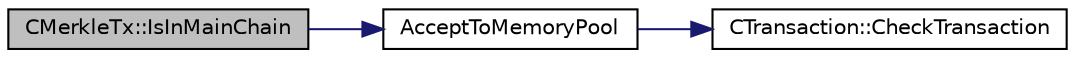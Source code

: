digraph "CMerkleTx::IsInMainChain"
{
  edge [fontname="Helvetica",fontsize="10",labelfontname="Helvetica",labelfontsize="10"];
  node [fontname="Helvetica",fontsize="10",shape=record];
  rankdir="LR";
  Node163 [label="CMerkleTx::IsInMainChain",height=0.2,width=0.4,color="black", fillcolor="grey75", style="filled", fontcolor="black"];
  Node163 -> Node164 [color="midnightblue",fontsize="10",style="solid",fontname="Helvetica"];
  Node164 [label="AcceptToMemoryPool",height=0.2,width=0.4,color="black", fillcolor="white", style="filled",URL="$main_8h.html#addea0e425b693b4c1be712c3ead94568",tooltip="(try to) add transaction to memory pool "];
  Node164 -> Node165 [color="midnightblue",fontsize="10",style="solid",fontname="Helvetica"];
  Node165 [label="CTransaction::CheckTransaction",height=0.2,width=0.4,color="black", fillcolor="white", style="filled",URL="$class_c_transaction.html#a2104329681e2749baeeaaf47c0af482d"];
}
